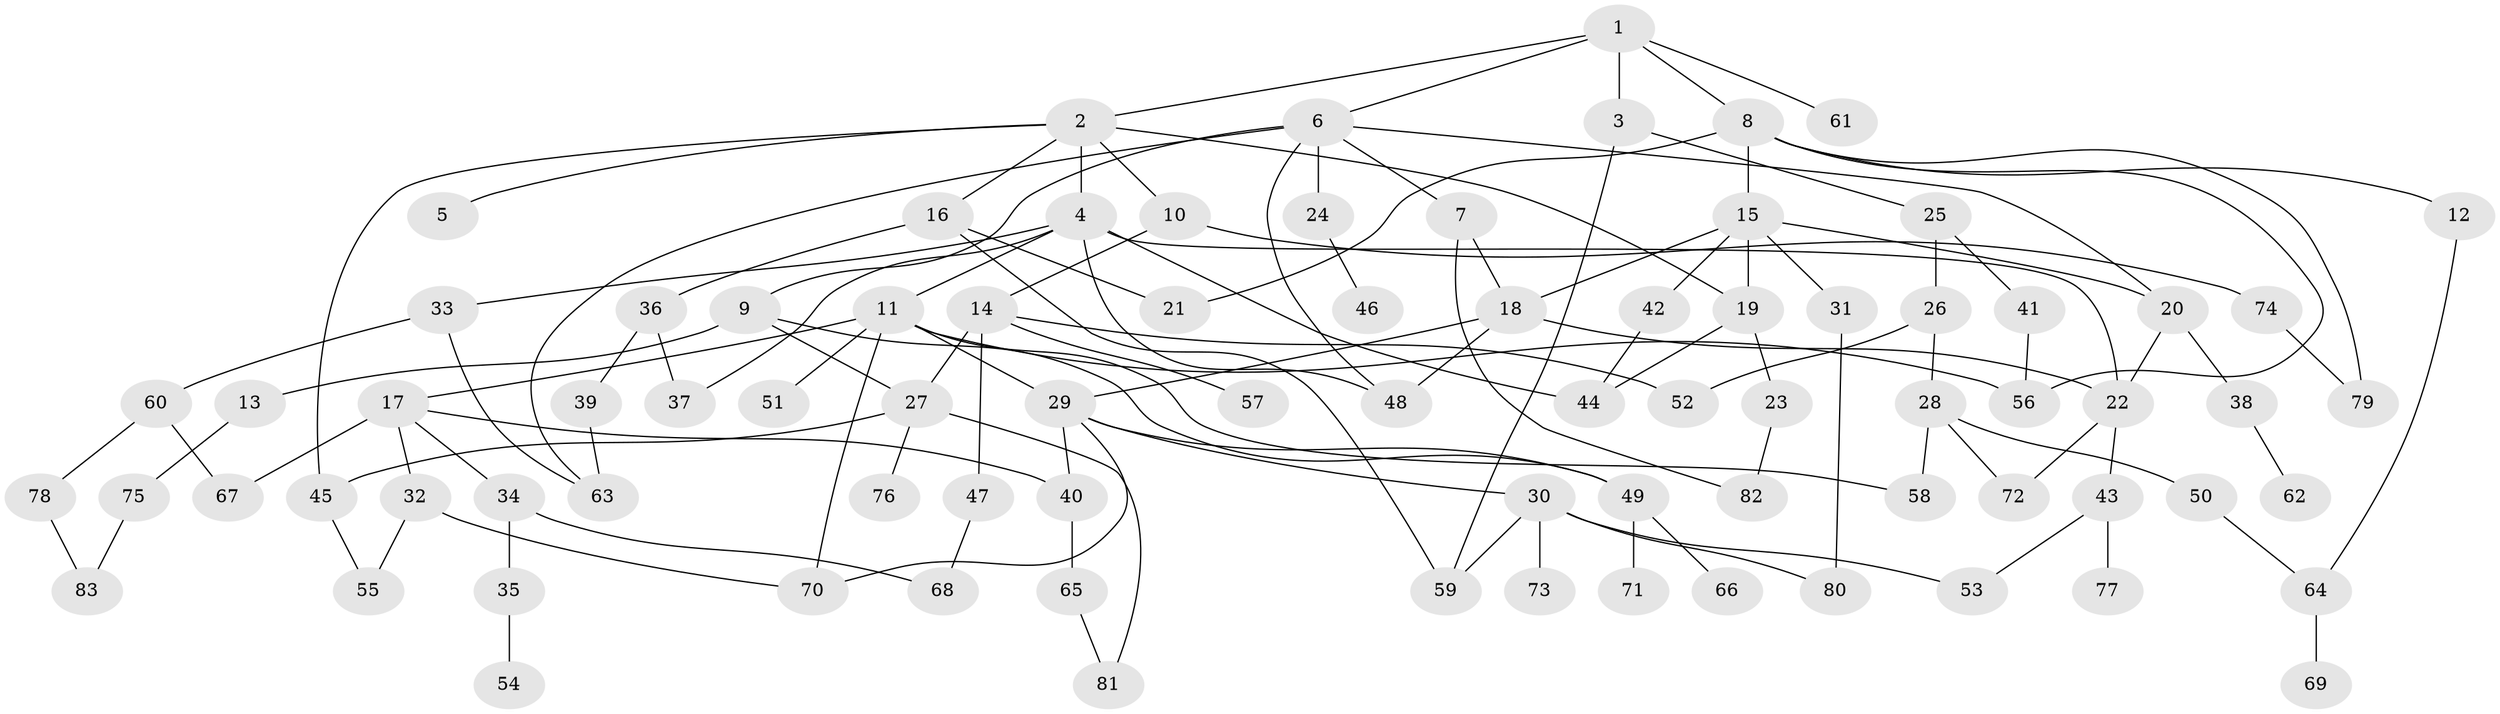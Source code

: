 // Generated by graph-tools (version 1.1) at 2025/42/03/09/25 04:42:30]
// undirected, 83 vertices, 119 edges
graph export_dot {
graph [start="1"]
  node [color=gray90,style=filled];
  1;
  2;
  3;
  4;
  5;
  6;
  7;
  8;
  9;
  10;
  11;
  12;
  13;
  14;
  15;
  16;
  17;
  18;
  19;
  20;
  21;
  22;
  23;
  24;
  25;
  26;
  27;
  28;
  29;
  30;
  31;
  32;
  33;
  34;
  35;
  36;
  37;
  38;
  39;
  40;
  41;
  42;
  43;
  44;
  45;
  46;
  47;
  48;
  49;
  50;
  51;
  52;
  53;
  54;
  55;
  56;
  57;
  58;
  59;
  60;
  61;
  62;
  63;
  64;
  65;
  66;
  67;
  68;
  69;
  70;
  71;
  72;
  73;
  74;
  75;
  76;
  77;
  78;
  79;
  80;
  81;
  82;
  83;
  1 -- 2;
  1 -- 3;
  1 -- 6;
  1 -- 8;
  1 -- 61;
  2 -- 4;
  2 -- 5;
  2 -- 10;
  2 -- 16;
  2 -- 19;
  2 -- 45;
  3 -- 25;
  3 -- 59;
  4 -- 11;
  4 -- 33;
  4 -- 48;
  4 -- 22;
  4 -- 44;
  4 -- 37;
  6 -- 7;
  6 -- 9;
  6 -- 20;
  6 -- 24;
  6 -- 63;
  6 -- 48;
  7 -- 18;
  7 -- 82;
  8 -- 12;
  8 -- 15;
  8 -- 79;
  8 -- 21;
  8 -- 56;
  9 -- 13;
  9 -- 49;
  9 -- 27;
  10 -- 14;
  10 -- 74;
  11 -- 17;
  11 -- 29;
  11 -- 51;
  11 -- 56;
  11 -- 58;
  11 -- 70;
  12 -- 64;
  13 -- 75;
  14 -- 27;
  14 -- 47;
  14 -- 57;
  14 -- 52;
  15 -- 31;
  15 -- 42;
  15 -- 18;
  15 -- 19;
  15 -- 20;
  16 -- 21;
  16 -- 36;
  16 -- 59;
  17 -- 32;
  17 -- 34;
  17 -- 67;
  17 -- 40;
  18 -- 22;
  18 -- 48;
  18 -- 29;
  19 -- 23;
  19 -- 44;
  20 -- 38;
  20 -- 22;
  22 -- 43;
  22 -- 72;
  23 -- 82;
  24 -- 46;
  25 -- 26;
  25 -- 41;
  26 -- 28;
  26 -- 52;
  27 -- 45;
  27 -- 76;
  27 -- 81;
  28 -- 50;
  28 -- 58;
  28 -- 72;
  29 -- 30;
  29 -- 40;
  29 -- 70;
  29 -- 49;
  30 -- 53;
  30 -- 73;
  30 -- 80;
  30 -- 59;
  31 -- 80;
  32 -- 55;
  32 -- 70;
  33 -- 60;
  33 -- 63;
  34 -- 35;
  34 -- 68;
  35 -- 54;
  36 -- 37;
  36 -- 39;
  38 -- 62;
  39 -- 63;
  40 -- 65;
  41 -- 56;
  42 -- 44;
  43 -- 77;
  43 -- 53;
  45 -- 55;
  47 -- 68;
  49 -- 66;
  49 -- 71;
  50 -- 64;
  60 -- 78;
  60 -- 67;
  64 -- 69;
  65 -- 81;
  74 -- 79;
  75 -- 83;
  78 -- 83;
}
